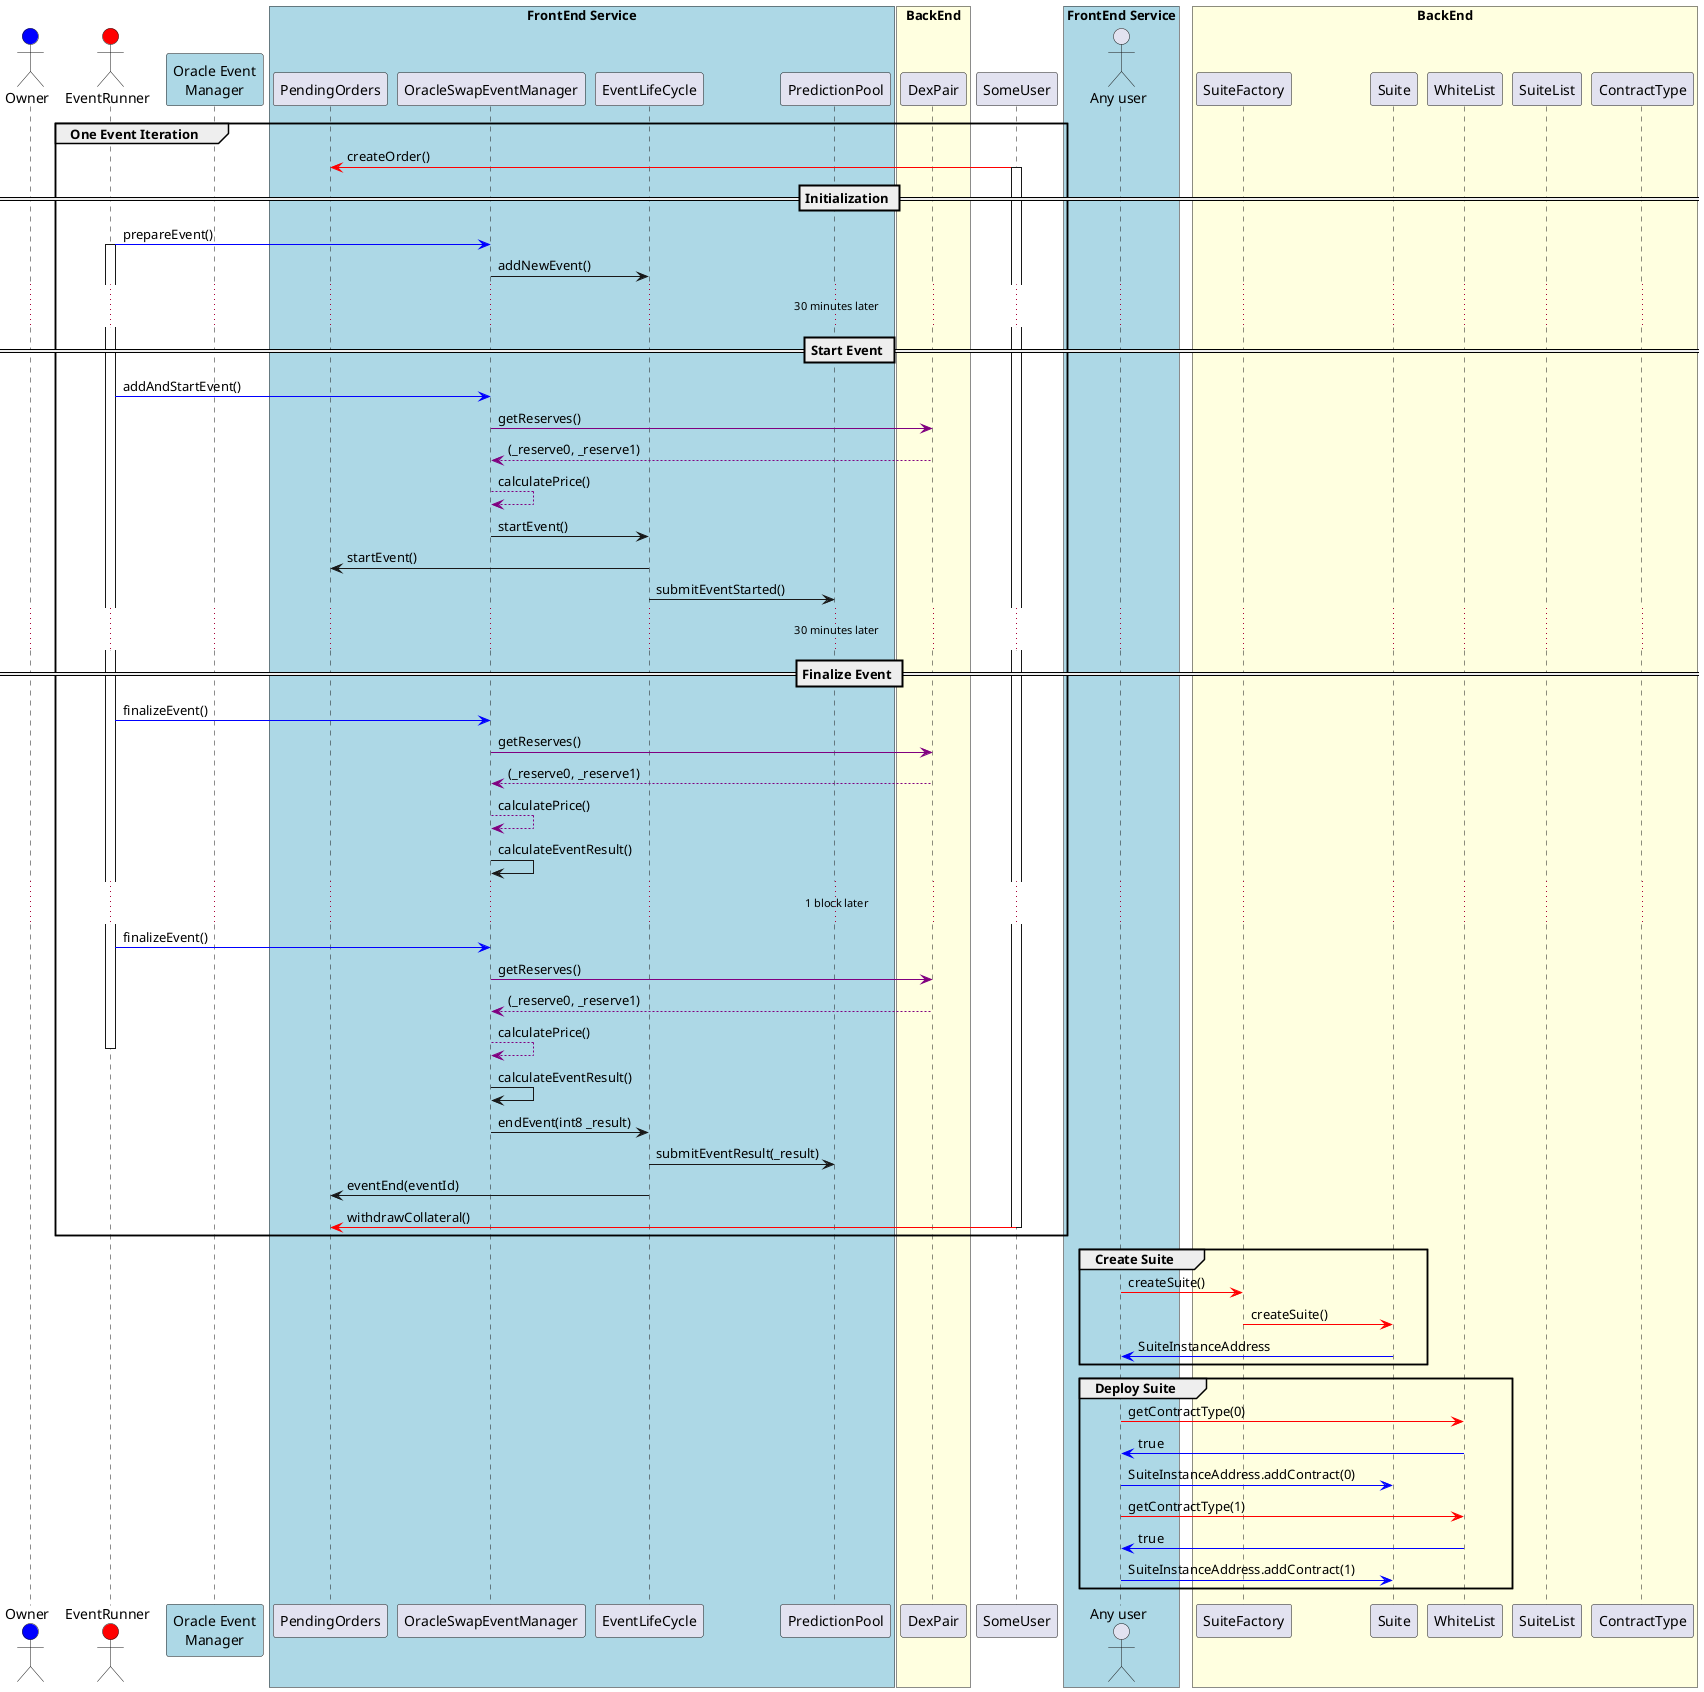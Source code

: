 @startuml

actor Owner as owner #blue
actor EventRunner #red
actor "Any user" as user
participant "Oracle Event\nManager" as oem #LightBlue

box "FrontEnd Service" #LightBlue
participant PendingOrders
participant OracleSwapEventManager
participant EventLifeCycle
participant PredictionPool
end box

box "BackEnd" #LightYellow
participant DexPair
end box

group One Event Iteration
SomeUser -[#red]> PendingOrders: createOrder()
activate SomeUser
== Initialization ==
EventRunner -[#blue]> OracleSwapEventManager: prepareEvent()
activate EventRunner
OracleSwapEventManager -> EventLifeCycle: addNewEvent()
...30 minutes later...
== Start Event ==
EventRunner -[#blue]> OracleSwapEventManager: addAndStartEvent()

OracleSwapEventManager -[#purple]> DexPair: getReserves()
DexPair --[#purple]> OracleSwapEventManager: (_reserve0, _reserve1)
OracleSwapEventManager --[#purple]> OracleSwapEventManager: calculatePrice()
OracleSwapEventManager -> EventLifeCycle: startEvent()
EventLifeCycle -> PendingOrders: startEvent()

EventLifeCycle -> PredictionPool: submitEventStarted()

...30 minutes later...
== Finalize Event ==


EventRunner -[#blue]> OracleSwapEventManager: finalizeEvent()
OracleSwapEventManager -[#purple]> DexPair: getReserves()
DexPair --[#purple]> OracleSwapEventManager: (_reserve0, _reserve1)
OracleSwapEventManager --[#purple]> OracleSwapEventManager: calculatePrice()
OracleSwapEventManager -> OracleSwapEventManager: calculateEventResult()


...1 block later...
EventRunner -[#blue]> OracleSwapEventManager: finalizeEvent()
OracleSwapEventManager -[#purple]> DexPair: getReserves()
DexPair --[#purple]> OracleSwapEventManager: (_reserve0, _reserve1)
OracleSwapEventManager --[#purple]> OracleSwapEventManager: calculatePrice()
deactivate EventRunner
OracleSwapEventManager -> OracleSwapEventManager: calculateEventResult()
OracleSwapEventManager -> EventLifeCycle: endEvent(int8 _result)
EventLifeCycle -> PredictionPool: submitEventResult(_result)
EventLifeCycle -> PendingOrders: eventEnd(eventId)

/' OracleSwapEventManager -> ChainlinkAPIConsumer: requestPriceData("BNBUSDT")
ChainlinkAPIConsumer --> NODE: Chainlink.Request
NODE --> ChainlinkAPIConsumer: fulfill(_lastPrice)
OracleSwapEventManager -> ChainlinkAPIConsumer: latestRoundData() '/


SomeUser -[#red]> PendingOrders: withdrawCollateral()
deactivate SomeUser
end
/' Alice -> Bob: Another authentication Request
Alice <-- Bob: another authentication Response '/


/'actor Owner as owner #blue
actor "Any user" as user

actor EventRunner #red
'/

box "FrontEnd Service" #LightBlue
/'participant "FrontEnd Service" as fes'/
actor "Any user" as user

end box

box "BackEnd" #LightYellow
participant "SuiteFactory" as sf
participant "Suite" as suite
participant WhiteList as wl
/'participant "Oracle Event\nManager" as oem'/
participant "SuiteList" as sl
participant ContractType
end box

group Create Suite
user -[#red]> sf: createSuite()
sf -[#red]> suite: createSuite()
suite -[#blue]> user: SuiteInstanceAddress
end
group Deploy Suite
user -[#red]> wl: getContractType(0)
wl -[#blue]> user: true
user -[#blue]> suite: SuiteInstanceAddress.addContract(0)
user -[#red]> wl: getContractType(1)
wl -[#blue]> user: true
user -[#blue]> suite: SuiteInstanceAddress.addContract(1)
end
@enduml
